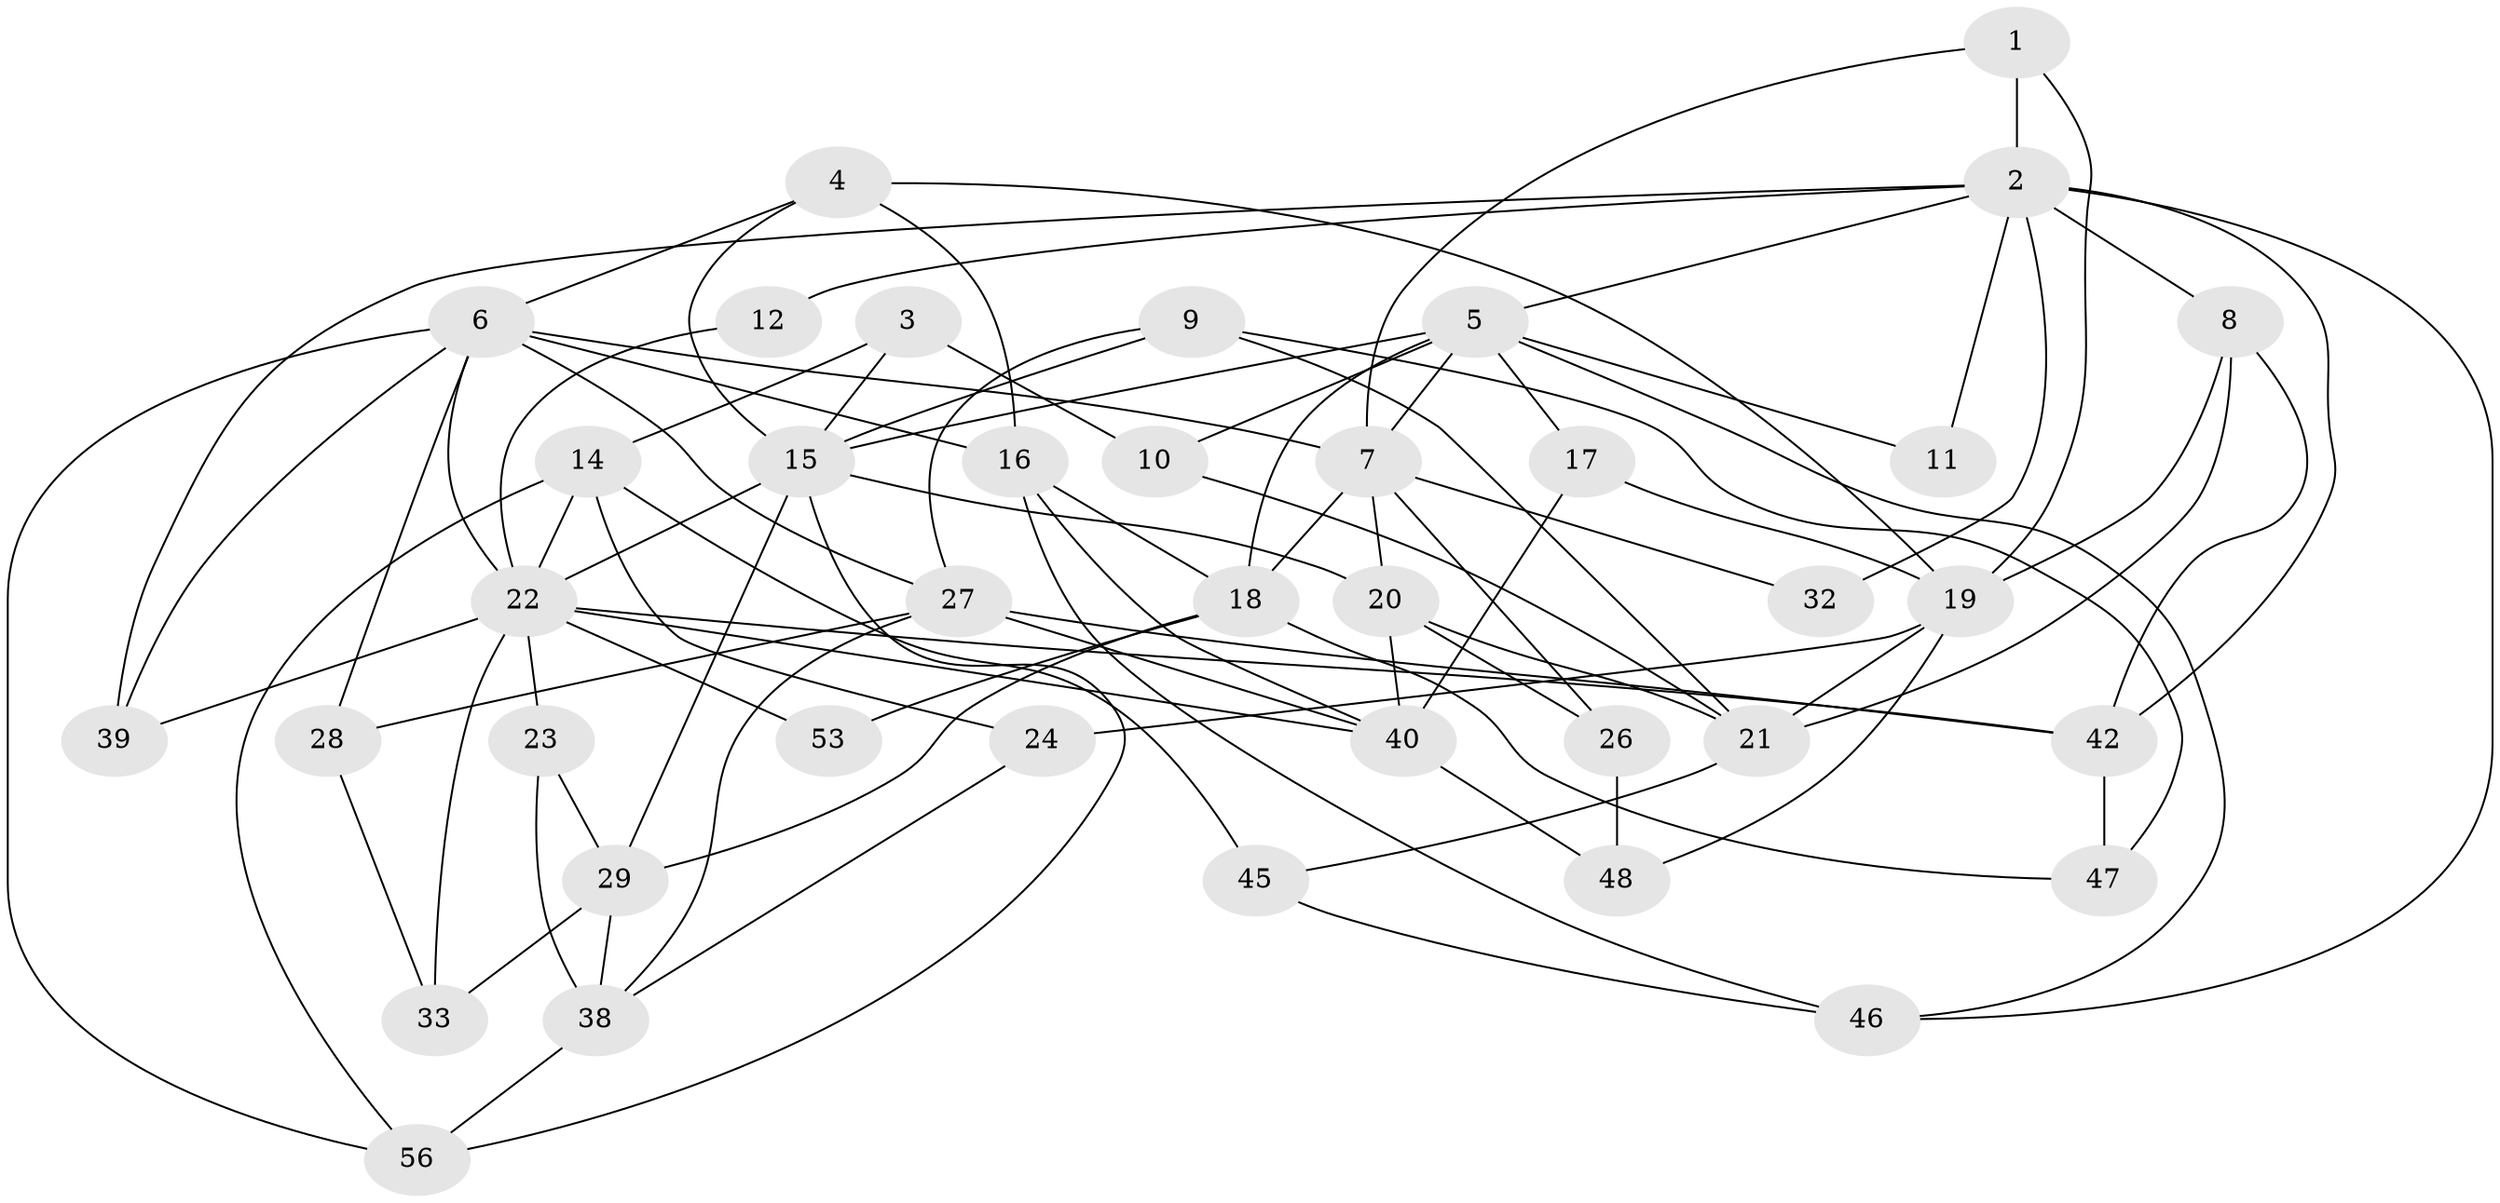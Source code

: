 // original degree distribution, {3: 0.3508771929824561, 5: 0.22807017543859648, 4: 0.21052631578947367, 6: 0.05263157894736842, 2: 0.10526315789473684, 8: 0.03508771929824561, 9: 0.017543859649122806}
// Generated by graph-tools (version 1.1) at 2025/11/02/27/25 16:11:24]
// undirected, 39 vertices, 89 edges
graph export_dot {
graph [start="1"]
  node [color=gray90,style=filled];
  1;
  2 [super="+13"];
  3;
  4;
  5 [super="+43"];
  6 [super="+55"];
  7 [super="+49"];
  8 [super="+51"];
  9;
  10;
  11;
  12;
  14 [super="+41"];
  15 [super="+36"];
  16 [super="+37"];
  17;
  18 [super="+35"];
  19 [super="+31"];
  20;
  21 [super="+30"];
  22 [super="+25"];
  23 [super="+34"];
  24;
  26 [super="+52"];
  27 [super="+57"];
  28;
  29 [super="+54"];
  32;
  33;
  38;
  39;
  40 [super="+44"];
  42;
  45;
  46 [super="+50"];
  47;
  48;
  53;
  56;
  1 -- 7;
  1 -- 19;
  1 -- 2;
  2 -- 46;
  2 -- 12;
  2 -- 8 [weight=3];
  2 -- 32;
  2 -- 5;
  2 -- 39;
  2 -- 42;
  2 -- 11;
  3 -- 14;
  3 -- 10;
  3 -- 15;
  4 -- 15;
  4 -- 19;
  4 -- 6;
  4 -- 16;
  5 -- 7 [weight=2];
  5 -- 18;
  5 -- 46;
  5 -- 17;
  5 -- 10;
  5 -- 11;
  5 -- 15;
  6 -- 7;
  6 -- 22;
  6 -- 39;
  6 -- 56;
  6 -- 28;
  6 -- 16;
  6 -- 27;
  7 -- 18 [weight=2];
  7 -- 32;
  7 -- 20;
  7 -- 26;
  8 -- 19;
  8 -- 42;
  8 -- 21;
  9 -- 15;
  9 -- 21;
  9 -- 27;
  9 -- 47;
  10 -- 21;
  12 -- 22;
  14 -- 24;
  14 -- 45;
  14 -- 56;
  14 -- 22;
  15 -- 22 [weight=2];
  15 -- 20;
  15 -- 56;
  15 -- 29;
  16 -- 18;
  16 -- 40;
  16 -- 46;
  17 -- 19;
  17 -- 40;
  18 -- 53;
  18 -- 29;
  18 -- 47;
  19 -- 24;
  19 -- 48;
  19 -- 21;
  20 -- 21;
  20 -- 26;
  20 -- 40;
  21 -- 45;
  22 -- 33;
  22 -- 39;
  22 -- 40;
  22 -- 42;
  22 -- 53;
  22 -- 23;
  23 -- 38 [weight=2];
  23 -- 29;
  24 -- 38;
  26 -- 48;
  27 -- 38;
  27 -- 40;
  27 -- 42;
  27 -- 28;
  28 -- 33;
  29 -- 33;
  29 -- 38;
  38 -- 56;
  40 -- 48;
  42 -- 47;
  45 -- 46;
}
